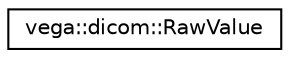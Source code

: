 digraph "Graphical Class Hierarchy"
{
  edge [fontname="Helvetica",fontsize="10",labelfontname="Helvetica",labelfontsize="10"];
  node [fontname="Helvetica",fontsize="10",shape=record];
  rankdir="LR";
  Node0 [label="vega::dicom::RawValue",height=0.2,width=0.4,color="black", fillcolor="white", style="filled",URL="$classvega_1_1dicom_1_1RawValue.html"];
}
